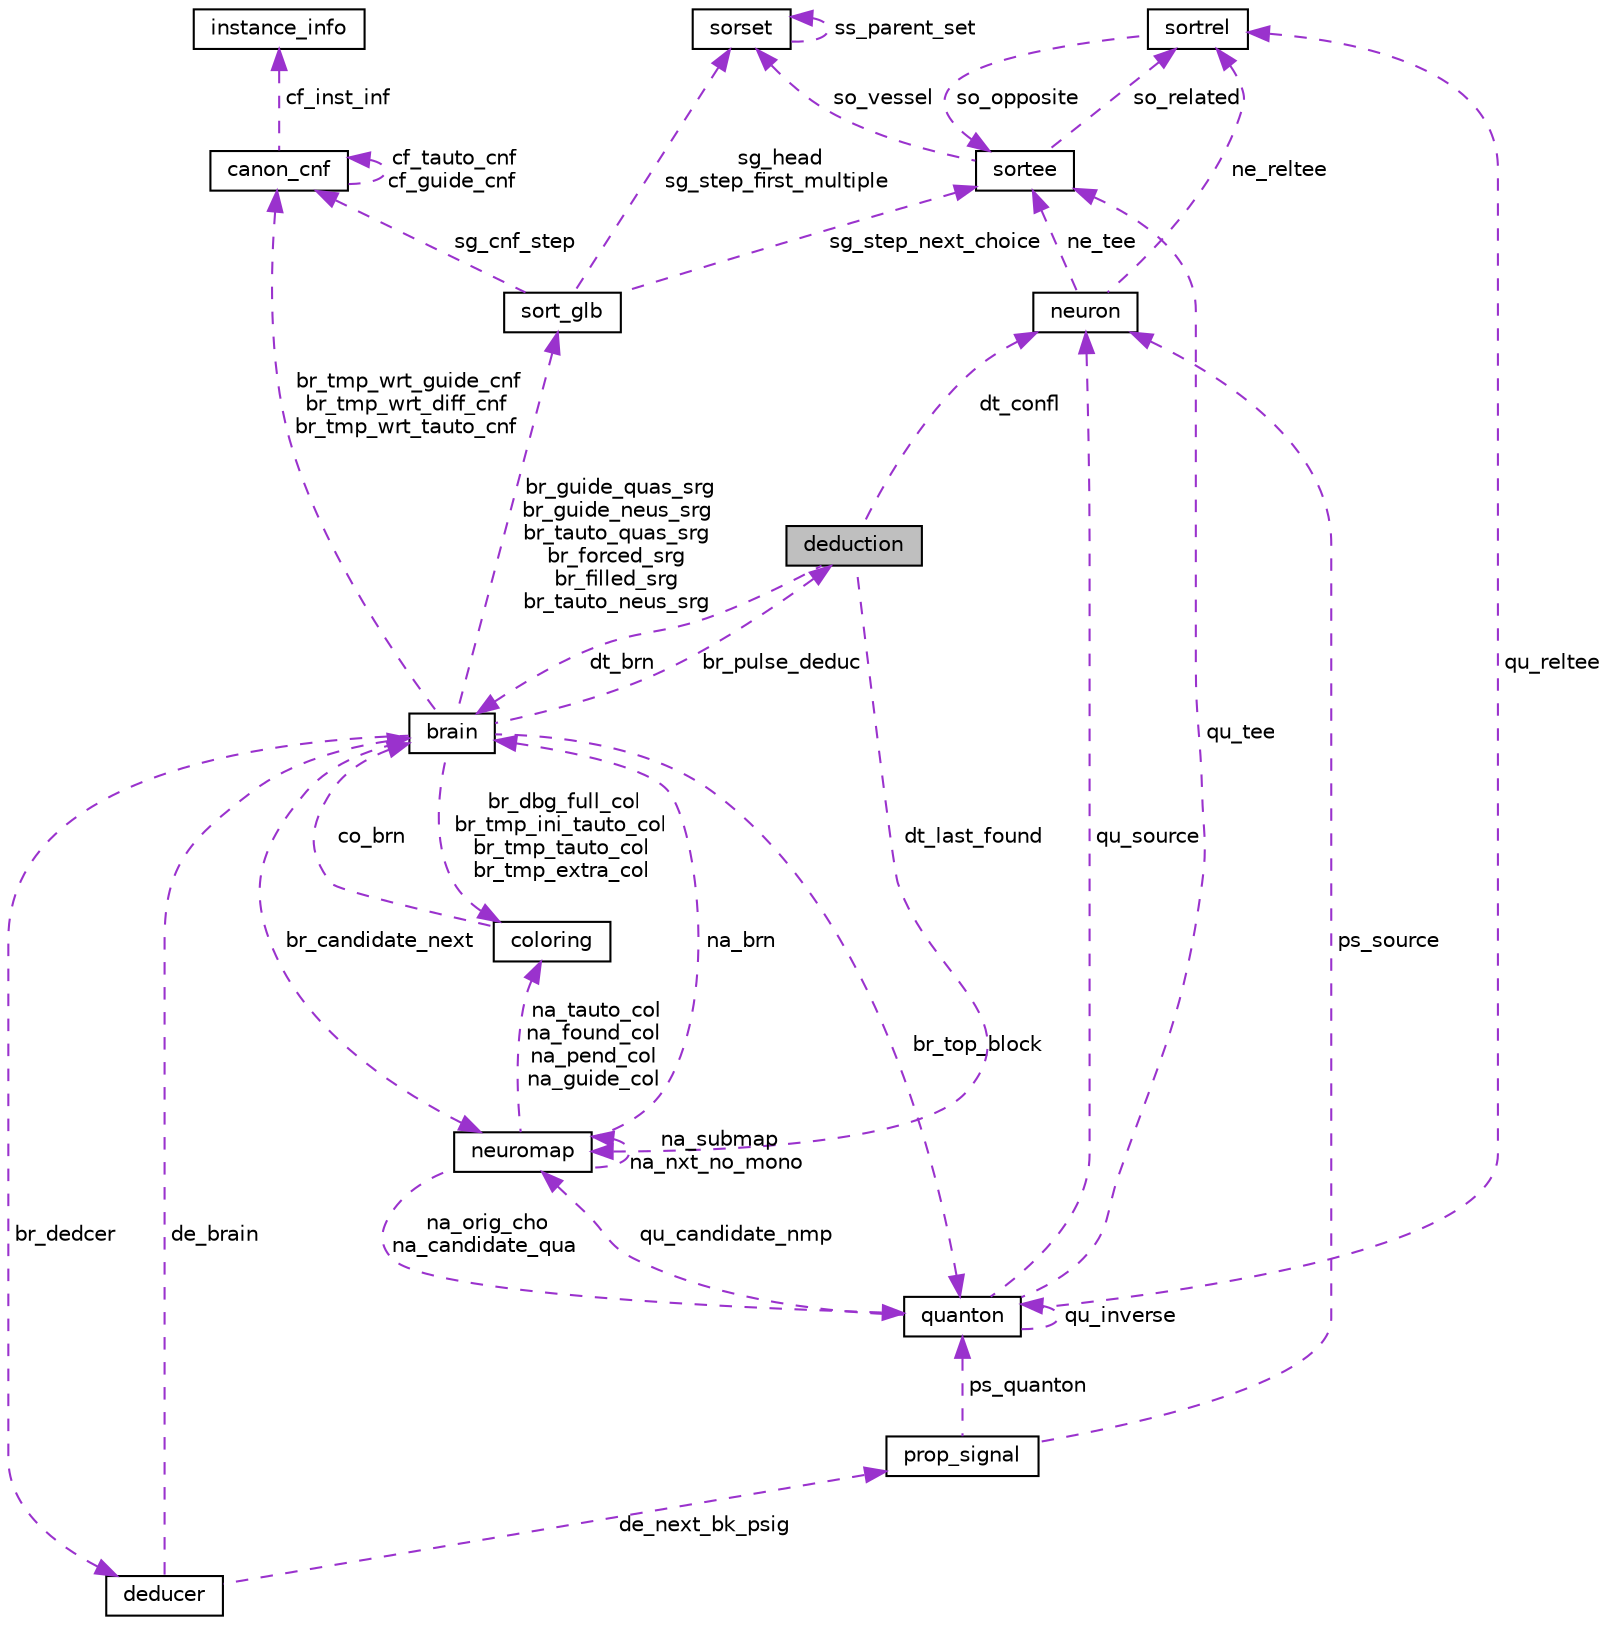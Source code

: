 digraph "deduction"
{
 // INTERACTIVE_SVG=YES
  edge [fontname="Helvetica",fontsize="10",labelfontname="Helvetica",labelfontsize="10"];
  node [fontname="Helvetica",fontsize="10",shape=record];
  Node1 [label="deduction",height=0.2,width=0.4,color="black", fillcolor="grey75", style="filled", fontcolor="black"];
  Node2 -> Node1 [dir="back",color="darkorchid3",fontsize="10",style="dashed",label=" dt_brn" ];
  Node2 [label="brain",height=0.2,width=0.4,color="black", fillcolor="white", style="filled",URL="$d7/d79/classbrain.html",tooltip="Class that holds all data used to solve a particular CNF instance. "];
  Node3 -> Node2 [dir="back",color="darkorchid3",fontsize="10",style="dashed",label=" br_dedcer" ];
  Node3 [label="deducer",height=0.2,width=0.4,color="black", fillcolor="white", style="filled",URL="$d7/d0b/classdeducer.html",tooltip="Class that holds the data used to analyze a conflict. "];
  Node2 -> Node3 [dir="back",color="darkorchid3",fontsize="10",style="dashed",label=" de_brain" ];
  Node4 -> Node3 [dir="back",color="darkorchid3",fontsize="10",style="dashed",label=" de_next_bk_psig" ];
  Node4 [label="prop_signal",height=0.2,width=0.4,color="black", fillcolor="white", style="filled",URL="$d8/df2/classprop__signal.html",tooltip="Class for representing BCP propagation data. "];
  Node5 -> Node4 [dir="back",color="darkorchid3",fontsize="10",style="dashed",label=" ps_source" ];
  Node5 [label="neuron",height=0.2,width=0.4,color="black", fillcolor="white", style="filled",URL="$d9/d00/classneuron.html",tooltip="Class for CNF clause behavior. So there is one neuron per clause. "];
  Node6 -> Node5 [dir="back",color="darkorchid3",fontsize="10",style="dashed",label=" ne_reltee" ];
  Node6 [label="sortrel",height=0.2,width=0.4,color="black", fillcolor="white", style="filled",URL="$d6/de7/classsortrel.html",tooltip="A sortrel is a relation between two sortee s. "];
  Node7 -> Node6 [dir="back",color="darkorchid3",fontsize="10",style="dashed",label=" so_opposite" ];
  Node7 [label="sortee",height=0.2,width=0.4,color="black", fillcolor="white", style="filled",URL="$d8/d36/classsortee.html",tooltip="Class that is an item to be stabilized. "];
  Node6 -> Node7 [dir="back",color="darkorchid3",fontsize="10",style="dashed",label=" so_related" ];
  Node8 -> Node7 [dir="back",color="darkorchid3",fontsize="10",style="dashed",label=" so_vessel" ];
  Node8 [label="sorset",height=0.2,width=0.4,color="black", fillcolor="white", style="filled",URL="$d3/d62/classsorset.html",tooltip="A sorset is a group of sortee s. "];
  Node8 -> Node8 [dir="back",color="darkorchid3",fontsize="10",style="dashed",label=" ss_parent_set" ];
  Node7 -> Node5 [dir="back",color="darkorchid3",fontsize="10",style="dashed",label=" ne_tee" ];
  Node9 -> Node4 [dir="back",color="darkorchid3",fontsize="10",style="dashed",label=" ps_quanton" ];
  Node9 [label="quanton",height=0.2,width=0.4,color="black", fillcolor="white", style="filled",URL="$de/df5/classquanton.html",tooltip="Class for CNF variables (each variable has a positon and a negaton). "];
  Node5 -> Node9 [dir="back",color="darkorchid3",fontsize="10",style="dashed",label=" qu_source" ];
  Node9 -> Node9 [dir="back",color="darkorchid3",fontsize="10",style="dashed",label=" qu_inverse" ];
  Node6 -> Node9 [dir="back",color="darkorchid3",fontsize="10",style="dashed",label=" qu_reltee" ];
  Node10 -> Node9 [dir="back",color="darkorchid3",fontsize="10",style="dashed",label=" qu_candidate_nmp" ];
  Node10 [label="neuromap",height=0.2,width=0.4,color="black", fillcolor="white", style="filled",URL="$d6/d45/classneuromap.html",tooltip="A neuromap is a CNF sub-formula. "];
  Node2 -> Node10 [dir="back",color="darkorchid3",fontsize="10",style="dashed",label=" na_brn" ];
  Node11 -> Node10 [dir="back",color="darkorchid3",fontsize="10",style="dashed",label=" na_tauto_col\nna_found_col\nna_pend_col\nna_guide_col" ];
  Node11 [label="coloring",height=0.2,width=0.4,color="black", fillcolor="white", style="filled",URL="$d2/d9a/classcoloring.html",tooltip="The initial and final state for an stabilization is a coloring. "];
  Node2 -> Node11 [dir="back",color="darkorchid3",fontsize="10",style="dashed",label=" co_brn" ];
  Node9 -> Node10 [dir="back",color="darkorchid3",fontsize="10",style="dashed",label=" na_orig_cho\nna_candidate_qua" ];
  Node10 -> Node10 [dir="back",color="darkorchid3",fontsize="10",style="dashed",label=" na_submap\nna_nxt_no_mono" ];
  Node7 -> Node9 [dir="back",color="darkorchid3",fontsize="10",style="dashed",label=" qu_tee" ];
  Node11 -> Node2 [dir="back",color="darkorchid3",fontsize="10",style="dashed",label=" br_dbg_full_col\nbr_tmp_ini_tauto_col\nbr_tmp_tauto_col\nbr_tmp_extra_col" ];
  Node1 -> Node2 [dir="back",color="darkorchid3",fontsize="10",style="dashed",label=" br_pulse_deduc" ];
  Node9 -> Node2 [dir="back",color="darkorchid3",fontsize="10",style="dashed",label=" br_top_block" ];
  Node12 -> Node2 [dir="back",color="darkorchid3",fontsize="10",style="dashed",label=" br_guide_quas_srg\nbr_guide_neus_srg\nbr_tauto_quas_srg\nbr_forced_srg\nbr_filled_srg\nbr_tauto_neus_srg" ];
  Node12 [label="sort_glb",height=0.2,width=0.4,color="black", fillcolor="white", style="filled",URL="$d7/dec/classsort__glb.html",tooltip="Class that holds all global data used to stabilize a group of items. "];
  Node13 -> Node12 [dir="back",color="darkorchid3",fontsize="10",style="dashed",label=" sg_cnf_step" ];
  Node13 [label="canon_cnf",height=0.2,width=0.4,color="black", fillcolor="white", style="filled",URL="$da/deb/classcanon__cnf.html",tooltip="A canon_cnf is a BCFF. An stabilized sub-formula. "];
  Node13 -> Node13 [dir="back",color="darkorchid3",fontsize="10",style="dashed",label=" cf_tauto_cnf\ncf_guide_cnf" ];
  Node14 -> Node13 [dir="back",color="darkorchid3",fontsize="10",style="dashed",label=" cf_inst_inf" ];
  Node14 [label="instance_info",height=0.2,width=0.4,color="black", fillcolor="white", style="filled",URL="$dc/dd0/classinstance__info.html",tooltip="Class that holds an instance data. "];
  Node8 -> Node12 [dir="back",color="darkorchid3",fontsize="10",style="dashed",label=" sg_head\nsg_step_first_multiple" ];
  Node7 -> Node12 [dir="back",color="darkorchid3",fontsize="10",style="dashed",label=" sg_step_next_choice" ];
  Node10 -> Node2 [dir="back",color="darkorchid3",fontsize="10",style="dashed",label=" br_candidate_next" ];
  Node13 -> Node2 [dir="back",color="darkorchid3",fontsize="10",style="dashed",label=" br_tmp_wrt_guide_cnf\nbr_tmp_wrt_diff_cnf\nbr_tmp_wrt_tauto_cnf" ];
  Node5 -> Node1 [dir="back",color="darkorchid3",fontsize="10",style="dashed",label=" dt_confl" ];
  Node10 -> Node1 [dir="back",color="darkorchid3",fontsize="10",style="dashed",label=" dt_last_found" ];
}
